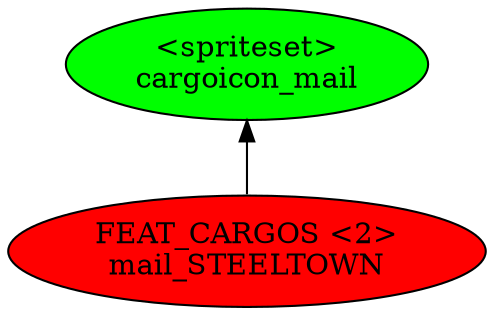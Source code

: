 digraph {
rankdir="BT"
cargoicon_mail [fillcolor=green style="filled" label="<spriteset>\ncargoicon_mail"]
mail_STEELTOWN [fillcolor=red style="filled" label="FEAT_CARGOS <2>\nmail_STEELTOWN"]
mail_STEELTOWN->cargoicon_mail
}
